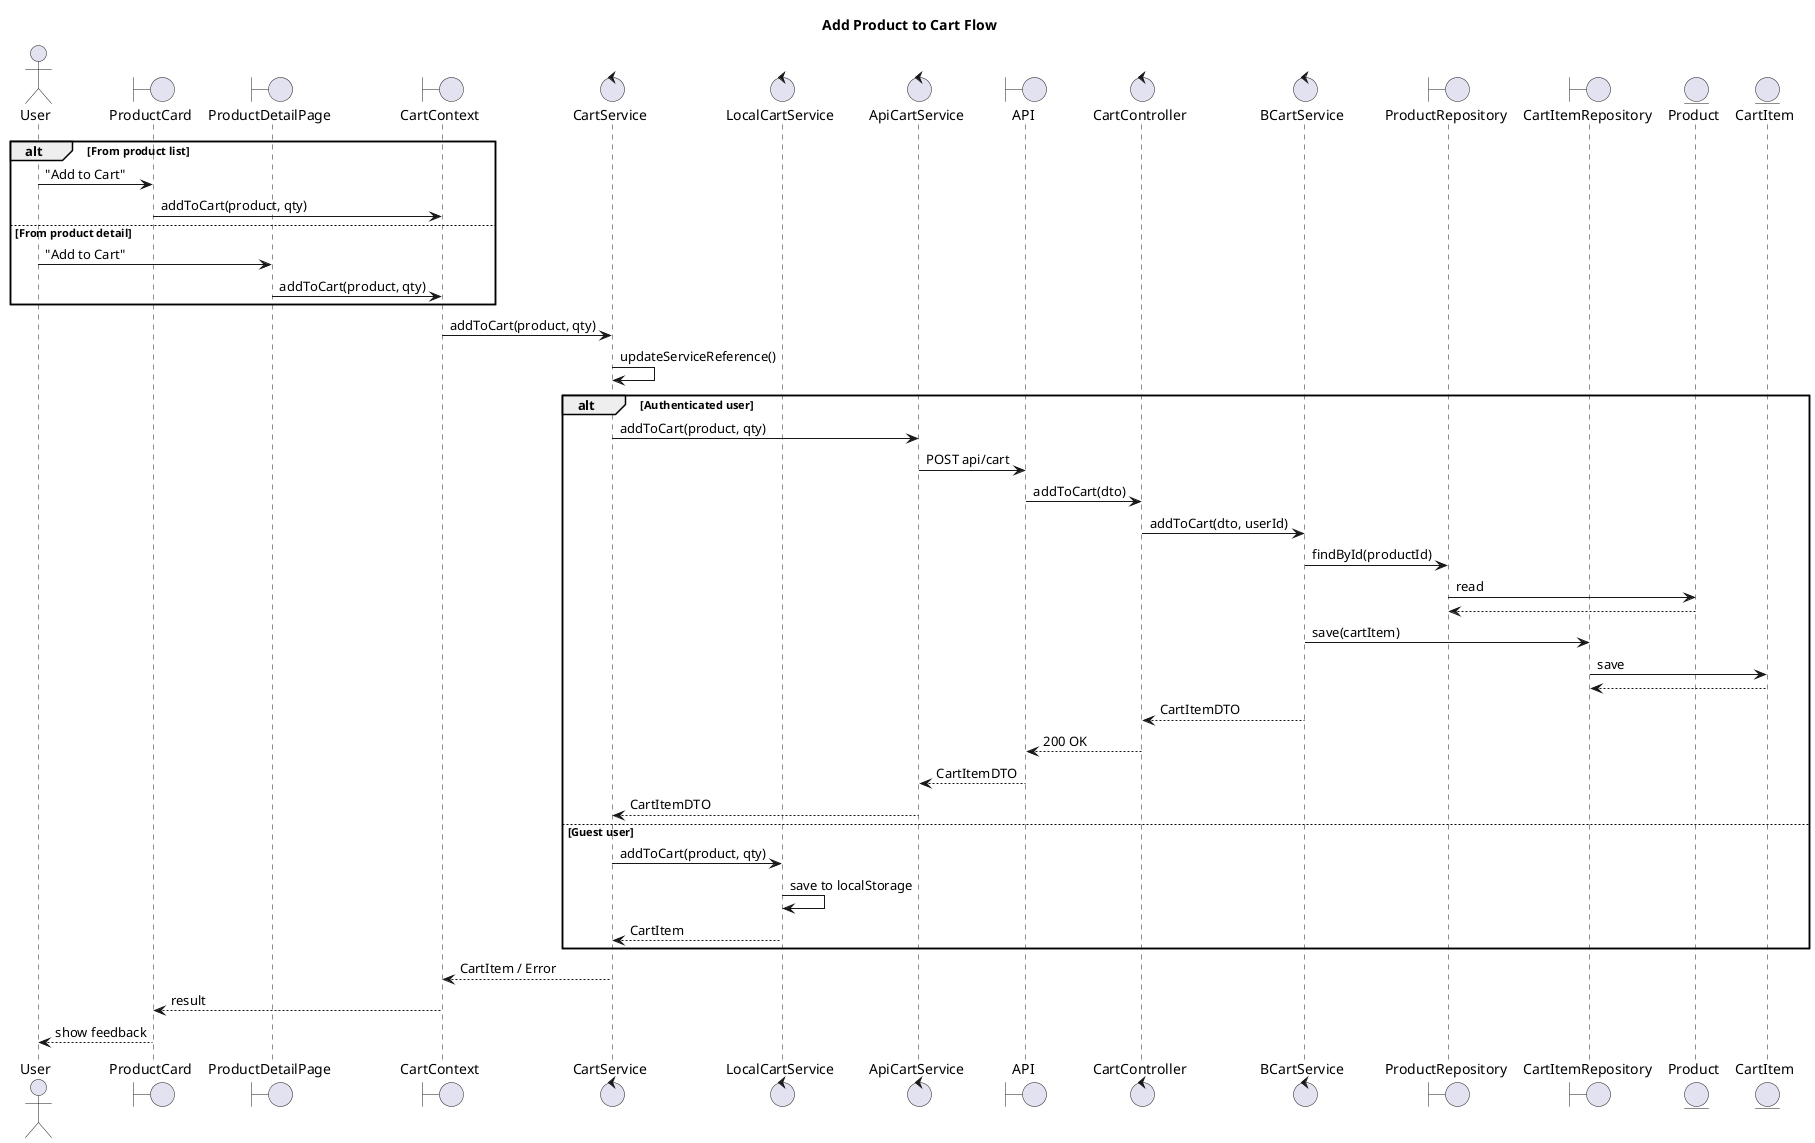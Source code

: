 @startuml Add_Product_to_Cart
' Add Product to Cart – Frontend + Backend (simplified API)

title Add Product to Cart Flow

actor User
boundary ProductCard
boundary ProductDetailPage
boundary CartContext
control CartService
control LocalCartService
control ApiCartService
boundary API
control CartController
control BCartService
boundary ProductRepository
boundary CartItemRepository
entity Product
entity CartItem

alt From product list
    User -> ProductCard: "Add to Cart"
    ProductCard -> CartContext: addToCart(product, qty)
else From product detail
    User -> ProductDetailPage: "Add to Cart"
    ProductDetailPage -> CartContext: addToCart(product, qty)
end
CartContext -> CartService: addToCart(product, qty)
CartService -> CartService: updateServiceReference()

alt Authenticated user
    CartService -> ApiCartService: addToCart(product, qty)
    ApiCartService -> API: POST api/cart
    API -> CartController: addToCart(dto)
    CartController -> BCartService: addToCart(dto, userId)
    BCartService -> ProductRepository: findById(productId)
    ProductRepository -> Product: read
    Product --> ProductRepository
    BCartService -> CartItemRepository: save(cartItem)
    CartItemRepository -> CartItem: save
    CartItem --> CartItemRepository
    BCartService --> CartController: CartItemDTO
    CartController --> API: 200 OK
    API --> ApiCartService: CartItemDTO
    ApiCartService --> CartService: CartItemDTO
else Guest user
    CartService -> LocalCartService: addToCart(product, qty)
    LocalCartService -> LocalCartService: save to localStorage
    LocalCartService --> CartService: CartItem
end

CartService --> CartContext: CartItem / Error
CartContext --> ProductCard: result
ProductCard --> User: show feedback

@enduml 